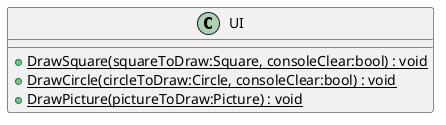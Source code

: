 @startuml
class UI {
    + {static} DrawSquare(squareToDraw:Square, consoleClear:bool) : void
    + {static} DrawCircle(circleToDraw:Circle, consoleClear:bool) : void
    + {static} DrawPicture(pictureToDraw:Picture) : void
}
@enduml
